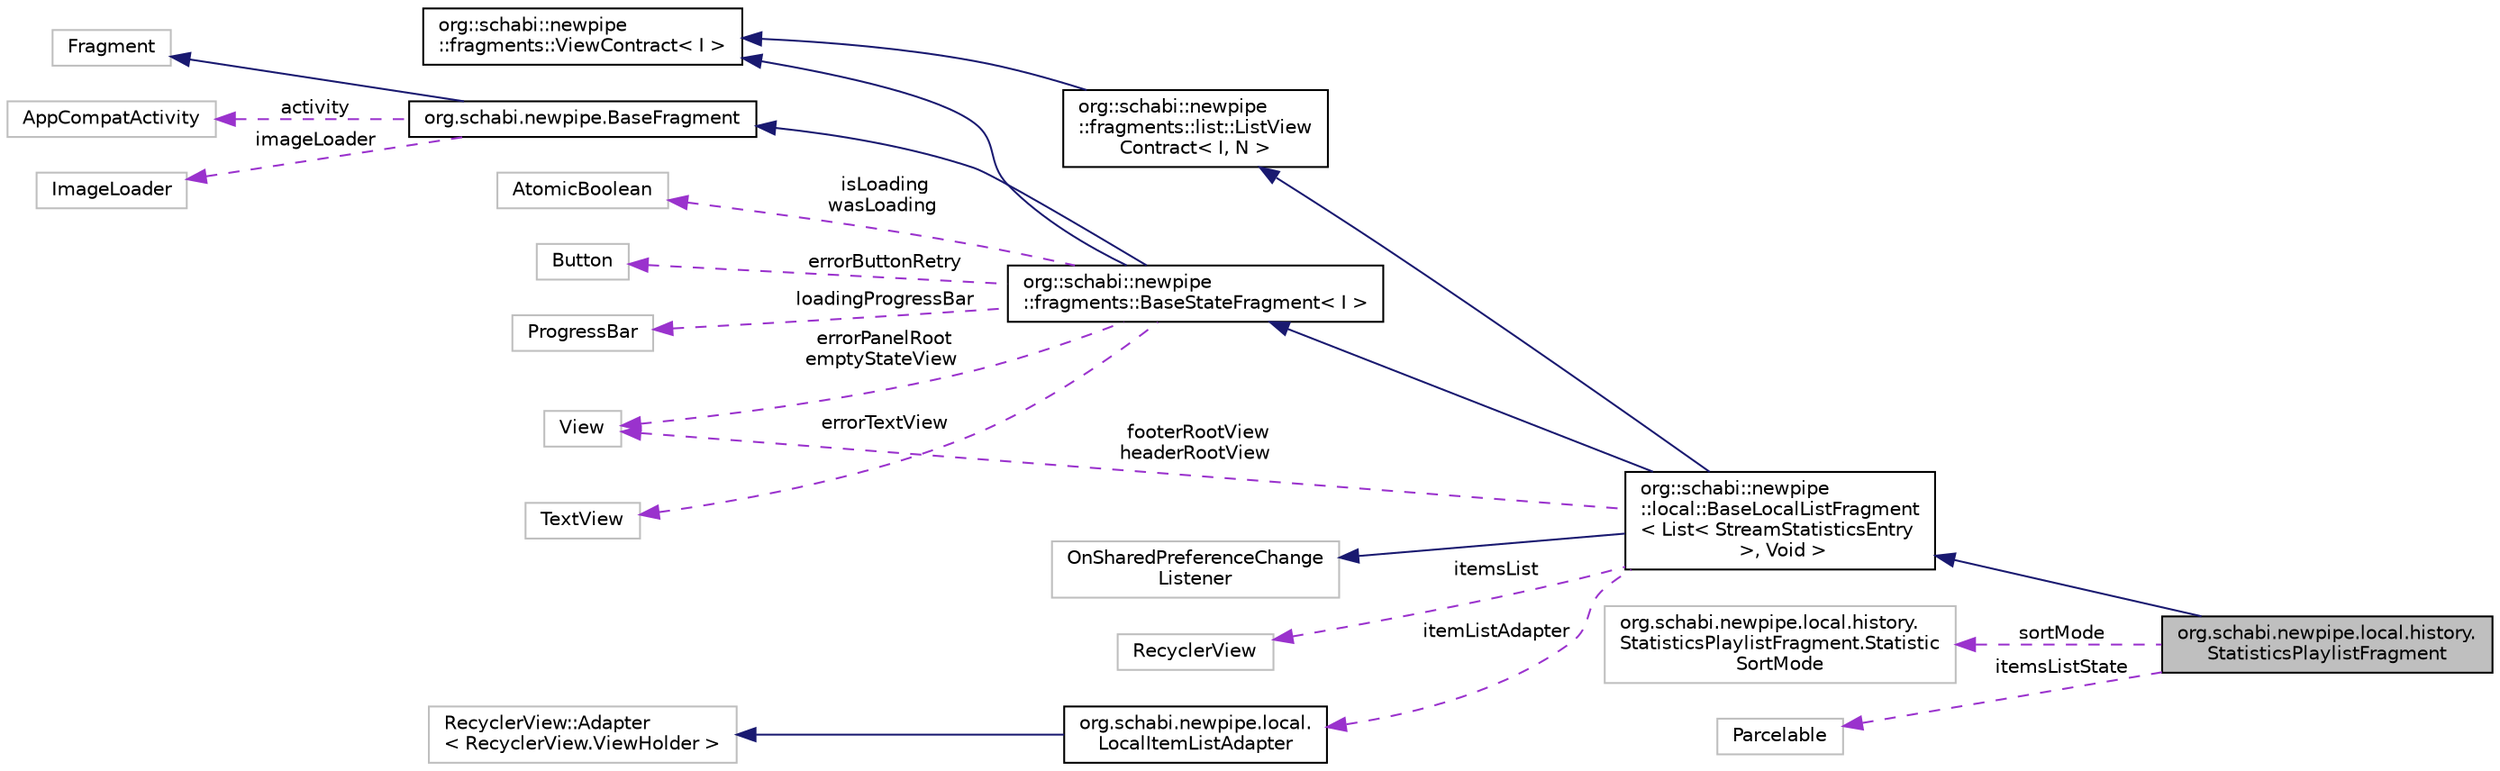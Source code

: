 digraph "org.schabi.newpipe.local.history.StatisticsPlaylistFragment"
{
 // LATEX_PDF_SIZE
  edge [fontname="Helvetica",fontsize="10",labelfontname="Helvetica",labelfontsize="10"];
  node [fontname="Helvetica",fontsize="10",shape=record];
  rankdir="LR";
  Node8 [label="org.schabi.newpipe.local.history.\lStatisticsPlaylistFragment",height=0.2,width=0.4,color="black", fillcolor="grey75", style="filled", fontcolor="black",tooltip=" "];
  Node9 -> Node8 [dir="back",color="midnightblue",fontsize="10",style="solid",fontname="Helvetica"];
  Node9 [label="org::schabi::newpipe\l::local::BaseLocalListFragment\l\< List\< StreamStatisticsEntry\l \>, Void \>",height=0.2,width=0.4,color="black", fillcolor="white", style="filled",URL="$classorg_1_1schabi_1_1newpipe_1_1local_1_1_base_local_list_fragment.html",tooltip=" "];
  Node10 -> Node9 [dir="back",color="midnightblue",fontsize="10",style="solid",fontname="Helvetica"];
  Node10 [label="org::schabi::newpipe\l::fragments::BaseStateFragment\< I \>",height=0.2,width=0.4,color="black", fillcolor="white", style="filled",URL="$classorg_1_1schabi_1_1newpipe_1_1fragments_1_1_base_state_fragment.html",tooltip=" "];
  Node11 -> Node10 [dir="back",color="midnightblue",fontsize="10",style="solid",fontname="Helvetica"];
  Node11 [label="org.schabi.newpipe.BaseFragment",height=0.2,width=0.4,color="black", fillcolor="white", style="filled",URL="$classorg_1_1schabi_1_1newpipe_1_1_base_fragment.html",tooltip=" "];
  Node12 -> Node11 [dir="back",color="midnightblue",fontsize="10",style="solid",fontname="Helvetica"];
  Node12 [label="Fragment",height=0.2,width=0.4,color="grey75", fillcolor="white", style="filled",tooltip=" "];
  Node13 -> Node11 [dir="back",color="darkorchid3",fontsize="10",style="dashed",label=" activity" ,fontname="Helvetica"];
  Node13 [label="AppCompatActivity",height=0.2,width=0.4,color="grey75", fillcolor="white", style="filled",tooltip=" "];
  Node14 -> Node11 [dir="back",color="darkorchid3",fontsize="10",style="dashed",label=" imageLoader" ,fontname="Helvetica"];
  Node14 [label="ImageLoader",height=0.2,width=0.4,color="grey75", fillcolor="white", style="filled",tooltip=" "];
  Node15 -> Node10 [dir="back",color="midnightblue",fontsize="10",style="solid",fontname="Helvetica"];
  Node15 [label="org::schabi::newpipe\l::fragments::ViewContract\< I \>",height=0.2,width=0.4,color="black", fillcolor="white", style="filled",URL="$interfaceorg_1_1schabi_1_1newpipe_1_1fragments_1_1_view_contract.html",tooltip=" "];
  Node16 -> Node10 [dir="back",color="darkorchid3",fontsize="10",style="dashed",label=" errorButtonRetry" ,fontname="Helvetica"];
  Node16 [label="Button",height=0.2,width=0.4,color="grey75", fillcolor="white", style="filled",tooltip=" "];
  Node17 -> Node10 [dir="back",color="darkorchid3",fontsize="10",style="dashed",label=" loadingProgressBar" ,fontname="Helvetica"];
  Node17 [label="ProgressBar",height=0.2,width=0.4,color="grey75", fillcolor="white", style="filled",tooltip=" "];
  Node18 -> Node10 [dir="back",color="darkorchid3",fontsize="10",style="dashed",label=" errorPanelRoot\nemptyStateView" ,fontname="Helvetica"];
  Node18 [label="View",height=0.2,width=0.4,color="grey75", fillcolor="white", style="filled",tooltip=" "];
  Node19 -> Node10 [dir="back",color="darkorchid3",fontsize="10",style="dashed",label=" errorTextView" ,fontname="Helvetica"];
  Node19 [label="TextView",height=0.2,width=0.4,color="grey75", fillcolor="white", style="filled",tooltip=" "];
  Node20 -> Node10 [dir="back",color="darkorchid3",fontsize="10",style="dashed",label=" isLoading\nwasLoading" ,fontname="Helvetica"];
  Node20 [label="AtomicBoolean",height=0.2,width=0.4,color="grey75", fillcolor="white", style="filled",tooltip=" "];
  Node21 -> Node9 [dir="back",color="midnightblue",fontsize="10",style="solid",fontname="Helvetica"];
  Node21 [label="org::schabi::newpipe\l::fragments::list::ListView\lContract\< I, N \>",height=0.2,width=0.4,color="black", fillcolor="white", style="filled",URL="$interfaceorg_1_1schabi_1_1newpipe_1_1fragments_1_1list_1_1_list_view_contract.html",tooltip=" "];
  Node15 -> Node21 [dir="back",color="midnightblue",fontsize="10",style="solid",fontname="Helvetica"];
  Node22 -> Node9 [dir="back",color="midnightblue",fontsize="10",style="solid",fontname="Helvetica"];
  Node22 [label="OnSharedPreferenceChange\lListener",height=0.2,width=0.4,color="grey75", fillcolor="white", style="filled",tooltip=" "];
  Node23 -> Node9 [dir="back",color="darkorchid3",fontsize="10",style="dashed",label=" itemsList" ,fontname="Helvetica"];
  Node23 [label="RecyclerView",height=0.2,width=0.4,color="grey75", fillcolor="white", style="filled",tooltip=" "];
  Node24 -> Node9 [dir="back",color="darkorchid3",fontsize="10",style="dashed",label=" itemListAdapter" ,fontname="Helvetica"];
  Node24 [label="org.schabi.newpipe.local.\lLocalItemListAdapter",height=0.2,width=0.4,color="black", fillcolor="white", style="filled",URL="$classorg_1_1schabi_1_1newpipe_1_1local_1_1_local_item_list_adapter.html",tooltip=" "];
  Node25 -> Node24 [dir="back",color="midnightblue",fontsize="10",style="solid",fontname="Helvetica"];
  Node25 [label="RecyclerView::Adapter\l\< RecyclerView.ViewHolder \>",height=0.2,width=0.4,color="grey75", fillcolor="white", style="filled",tooltip=" "];
  Node18 -> Node9 [dir="back",color="darkorchid3",fontsize="10",style="dashed",label=" footerRootView\nheaderRootView" ,fontname="Helvetica"];
  Node26 -> Node8 [dir="back",color="darkorchid3",fontsize="10",style="dashed",label=" sortMode" ,fontname="Helvetica"];
  Node26 [label="org.schabi.newpipe.local.history.\lStatisticsPlaylistFragment.Statistic\lSortMode",height=0.2,width=0.4,color="grey75", fillcolor="white", style="filled",tooltip=" "];
  Node27 -> Node8 [dir="back",color="darkorchid3",fontsize="10",style="dashed",label=" itemsListState" ,fontname="Helvetica"];
  Node27 [label="Parcelable",height=0.2,width=0.4,color="grey75", fillcolor="white", style="filled",tooltip=" "];
}
